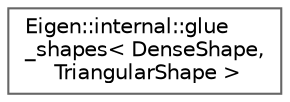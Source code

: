 digraph "Graphical Class Hierarchy"
{
 // LATEX_PDF_SIZE
  bgcolor="transparent";
  edge [fontname=Helvetica,fontsize=10,labelfontname=Helvetica,labelfontsize=10];
  node [fontname=Helvetica,fontsize=10,shape=box,height=0.2,width=0.4];
  rankdir="LR";
  Node0 [id="Node000000",label="Eigen::internal::glue\l_shapes\< DenseShape,\l TriangularShape \>",height=0.2,width=0.4,color="grey40", fillcolor="white", style="filled",URL="$structEigen_1_1internal_1_1glue__shapes_3_01DenseShape_00_01TriangularShape_01_4.html",tooltip=" "];
}
